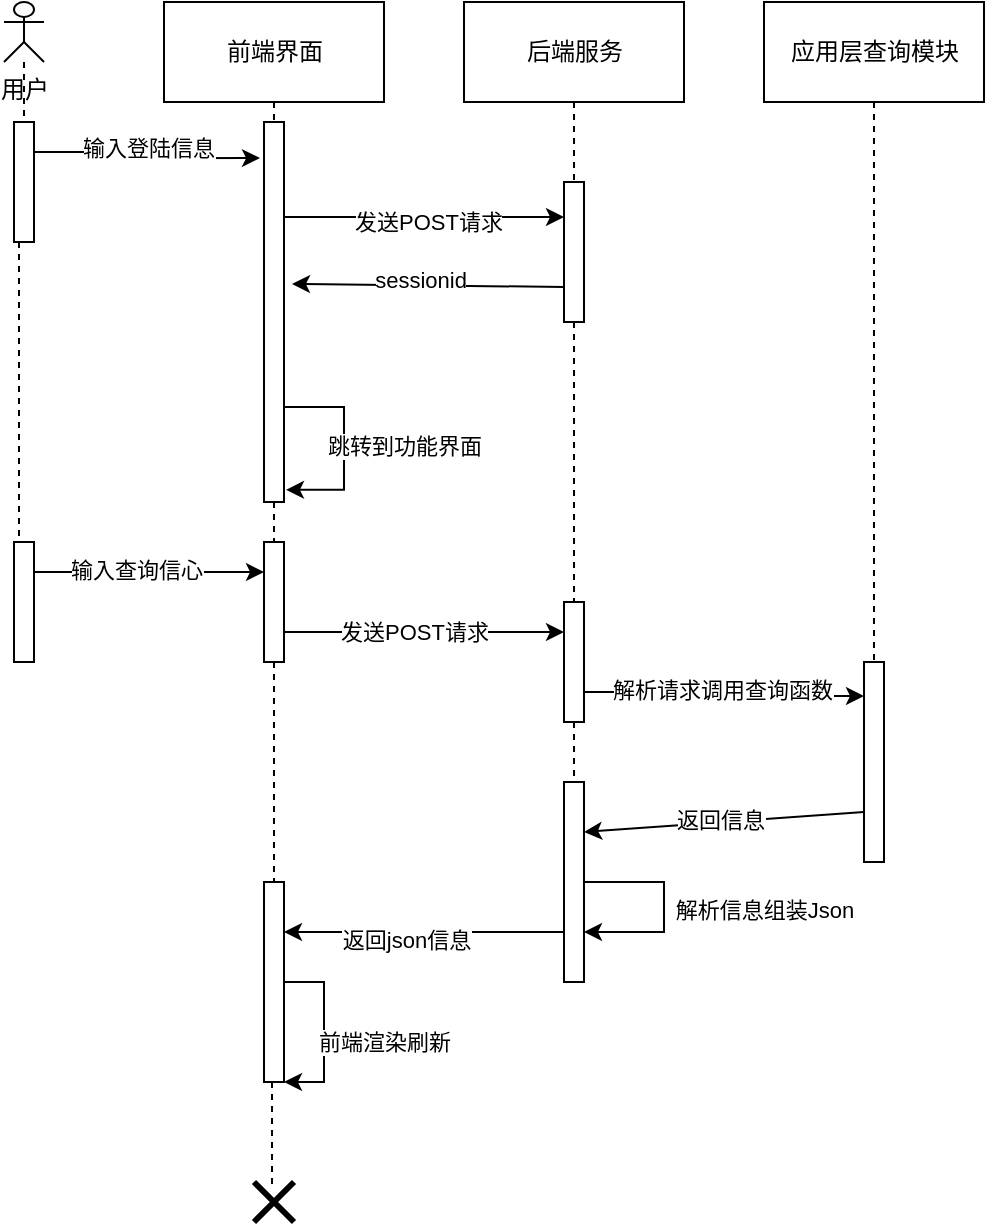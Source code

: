 <mxfile version="17.2.3" type="github">
  <diagram id="SutuU4O2ehbbUhdFzhPI" name="第 1 页">
    <mxGraphModel dx="1264" dy="767" grid="1" gridSize="10" guides="1" tooltips="1" connect="1" arrows="1" fold="1" page="1" pageScale="1" pageWidth="850" pageHeight="1100" math="0" shadow="0">
      <root>
        <mxCell id="0" />
        <mxCell id="1" parent="0" />
        <mxCell id="URj0abbctH1mQ-Ql0Kna-84" style="edgeStyle=none;rounded=0;orthogonalLoop=1;jettySize=auto;html=1;entryX=0.5;entryY=0;entryDx=0;entryDy=0;dashed=1;endArrow=none;endFill=0;" edge="1" parent="1" source="URj0abbctH1mQ-Ql0Kna-1" target="URj0abbctH1mQ-Ql0Kna-30">
          <mxGeometry relative="1" as="geometry" />
        </mxCell>
        <mxCell id="URj0abbctH1mQ-Ql0Kna-1" value="用户" style="shape=umlActor;verticalLabelPosition=bottom;verticalAlign=top;html=1;" vertex="1" parent="1">
          <mxGeometry x="120" y="80" width="20" height="30" as="geometry" />
        </mxCell>
        <mxCell id="URj0abbctH1mQ-Ql0Kna-83" style="edgeStyle=none;rounded=0;orthogonalLoop=1;jettySize=auto;html=1;exitX=0.5;exitY=1;exitDx=0;exitDy=0;entryX=0.5;entryY=0;entryDx=0;entryDy=0;dashed=1;endArrow=none;endFill=0;" edge="1" parent="1" source="URj0abbctH1mQ-Ql0Kna-3" target="URj0abbctH1mQ-Ql0Kna-31">
          <mxGeometry relative="1" as="geometry" />
        </mxCell>
        <mxCell id="URj0abbctH1mQ-Ql0Kna-3" value="前端界面" style="html=1;" vertex="1" parent="1">
          <mxGeometry x="200" y="80" width="110" height="50" as="geometry" />
        </mxCell>
        <mxCell id="URj0abbctH1mQ-Ql0Kna-85" style="edgeStyle=none;rounded=0;orthogonalLoop=1;jettySize=auto;html=1;exitX=0.5;exitY=1;exitDx=0;exitDy=0;entryX=0.5;entryY=0;entryDx=0;entryDy=0;dashed=1;endArrow=none;endFill=0;" edge="1" parent="1" source="URj0abbctH1mQ-Ql0Kna-4" target="URj0abbctH1mQ-Ql0Kna-35">
          <mxGeometry relative="1" as="geometry" />
        </mxCell>
        <mxCell id="URj0abbctH1mQ-Ql0Kna-4" value="后端服务" style="html=1;" vertex="1" parent="1">
          <mxGeometry x="350" y="80" width="110" height="50" as="geometry" />
        </mxCell>
        <mxCell id="URj0abbctH1mQ-Ql0Kna-88" style="edgeStyle=none;rounded=0;orthogonalLoop=1;jettySize=auto;html=1;exitX=0.5;exitY=1;exitDx=0;exitDy=0;entryX=0.5;entryY=0;entryDx=0;entryDy=0;dashed=1;endArrow=none;endFill=0;" edge="1" parent="1" source="URj0abbctH1mQ-Ql0Kna-5" target="URj0abbctH1mQ-Ql0Kna-53">
          <mxGeometry relative="1" as="geometry" />
        </mxCell>
        <mxCell id="URj0abbctH1mQ-Ql0Kna-5" value="应用层查询模块" style="html=1;" vertex="1" parent="1">
          <mxGeometry x="500" y="80" width="110" height="50" as="geometry" />
        </mxCell>
        <mxCell id="URj0abbctH1mQ-Ql0Kna-33" style="edgeStyle=orthogonalEdgeStyle;rounded=0;orthogonalLoop=1;jettySize=auto;html=1;exitX=1;exitY=0.25;exitDx=0;exitDy=0;entryX=-0.2;entryY=0.095;entryDx=0;entryDy=0;entryPerimeter=0;" edge="1" parent="1" source="URj0abbctH1mQ-Ql0Kna-30" target="URj0abbctH1mQ-Ql0Kna-31">
          <mxGeometry relative="1" as="geometry" />
        </mxCell>
        <mxCell id="URj0abbctH1mQ-Ql0Kna-34" value="输入登陆信息" style="edgeLabel;html=1;align=center;verticalAlign=middle;resizable=0;points=[];" vertex="1" connectable="0" parent="URj0abbctH1mQ-Ql0Kna-33">
          <mxGeometry x="-0.026" y="2" relative="1" as="geometry">
            <mxPoint as="offset" />
          </mxGeometry>
        </mxCell>
        <mxCell id="URj0abbctH1mQ-Ql0Kna-79" style="edgeStyle=orthogonalEdgeStyle;rounded=0;orthogonalLoop=1;jettySize=auto;html=1;exitX=0.25;exitY=1;exitDx=0;exitDy=0;entryX=0.25;entryY=0;entryDx=0;entryDy=0;dashed=1;endArrow=none;endFill=0;" edge="1" parent="1" source="URj0abbctH1mQ-Ql0Kna-30" target="URj0abbctH1mQ-Ql0Kna-40">
          <mxGeometry relative="1" as="geometry" />
        </mxCell>
        <mxCell id="URj0abbctH1mQ-Ql0Kna-30" value="" style="rounded=0;whiteSpace=wrap;html=1;" vertex="1" parent="1">
          <mxGeometry x="125" y="140" width="10" height="60" as="geometry" />
        </mxCell>
        <mxCell id="URj0abbctH1mQ-Ql0Kna-36" style="edgeStyle=orthogonalEdgeStyle;rounded=0;orthogonalLoop=1;jettySize=auto;html=1;entryX=0;entryY=0.25;entryDx=0;entryDy=0;exitX=1;exitY=0.25;exitDx=0;exitDy=0;" edge="1" parent="1" source="URj0abbctH1mQ-Ql0Kna-31" target="URj0abbctH1mQ-Ql0Kna-35">
          <mxGeometry relative="1" as="geometry">
            <mxPoint x="270" y="188" as="sourcePoint" />
          </mxGeometry>
        </mxCell>
        <mxCell id="URj0abbctH1mQ-Ql0Kna-37" value="发送POST请求" style="edgeLabel;html=1;align=center;verticalAlign=middle;resizable=0;points=[];" vertex="1" connectable="0" parent="URj0abbctH1mQ-Ql0Kna-36">
          <mxGeometry x="0.029" y="-2" relative="1" as="geometry">
            <mxPoint as="offset" />
          </mxGeometry>
        </mxCell>
        <mxCell id="URj0abbctH1mQ-Ql0Kna-42" style="edgeStyle=orthogonalEdgeStyle;rounded=0;orthogonalLoop=1;jettySize=auto;html=1;exitX=1;exitY=0.75;exitDx=0;exitDy=0;entryX=1.1;entryY=0.968;entryDx=0;entryDy=0;entryPerimeter=0;" edge="1" parent="1" source="URj0abbctH1mQ-Ql0Kna-31" target="URj0abbctH1mQ-Ql0Kna-31">
          <mxGeometry relative="1" as="geometry">
            <mxPoint x="420" y="300" as="targetPoint" />
            <Array as="points">
              <mxPoint x="290" y="283" />
              <mxPoint x="290" y="324" />
            </Array>
          </mxGeometry>
        </mxCell>
        <mxCell id="URj0abbctH1mQ-Ql0Kna-43" value="跳转到功能界面" style="edgeLabel;html=1;align=center;verticalAlign=middle;resizable=0;points=[];" vertex="1" connectable="0" parent="URj0abbctH1mQ-Ql0Kna-42">
          <mxGeometry x="-0.034" y="2" relative="1" as="geometry">
            <mxPoint x="28" y="1" as="offset" />
          </mxGeometry>
        </mxCell>
        <mxCell id="URj0abbctH1mQ-Ql0Kna-80" style="edgeStyle=orthogonalEdgeStyle;rounded=0;orthogonalLoop=1;jettySize=auto;html=1;exitX=0.5;exitY=1;exitDx=0;exitDy=0;entryX=0.5;entryY=0;entryDx=0;entryDy=0;dashed=1;endArrow=none;endFill=0;" edge="1" parent="1" source="URj0abbctH1mQ-Ql0Kna-31" target="URj0abbctH1mQ-Ql0Kna-46">
          <mxGeometry relative="1" as="geometry" />
        </mxCell>
        <mxCell id="URj0abbctH1mQ-Ql0Kna-31" value="" style="rounded=0;whiteSpace=wrap;html=1;" vertex="1" parent="1">
          <mxGeometry x="250" y="140" width="10" height="190" as="geometry" />
        </mxCell>
        <mxCell id="URj0abbctH1mQ-Ql0Kna-38" style="rounded=0;orthogonalLoop=1;jettySize=auto;html=1;exitX=0;exitY=0.75;exitDx=0;exitDy=0;entryX=1.4;entryY=0.426;entryDx=0;entryDy=0;entryPerimeter=0;" edge="1" parent="1" source="URj0abbctH1mQ-Ql0Kna-35" target="URj0abbctH1mQ-Ql0Kna-31">
          <mxGeometry relative="1" as="geometry" />
        </mxCell>
        <mxCell id="URj0abbctH1mQ-Ql0Kna-39" value="sessionid" style="edgeLabel;html=1;align=center;verticalAlign=middle;resizable=0;points=[];" vertex="1" connectable="0" parent="URj0abbctH1mQ-Ql0Kna-38">
          <mxGeometry x="0.056" y="-3" relative="1" as="geometry">
            <mxPoint as="offset" />
          </mxGeometry>
        </mxCell>
        <mxCell id="URj0abbctH1mQ-Ql0Kna-86" style="edgeStyle=none;rounded=0;orthogonalLoop=1;jettySize=auto;html=1;exitX=0.5;exitY=1;exitDx=0;exitDy=0;entryX=0.5;entryY=0;entryDx=0;entryDy=0;dashed=1;endArrow=none;endFill=0;" edge="1" parent="1" source="URj0abbctH1mQ-Ql0Kna-35" target="URj0abbctH1mQ-Ql0Kna-49">
          <mxGeometry relative="1" as="geometry" />
        </mxCell>
        <mxCell id="URj0abbctH1mQ-Ql0Kna-35" value="" style="rounded=0;whiteSpace=wrap;html=1;" vertex="1" parent="1">
          <mxGeometry x="400" y="170" width="10" height="70" as="geometry" />
        </mxCell>
        <mxCell id="URj0abbctH1mQ-Ql0Kna-47" style="edgeStyle=orthogonalEdgeStyle;rounded=0;orthogonalLoop=1;jettySize=auto;html=1;exitX=1;exitY=0.25;exitDx=0;exitDy=0;entryX=0;entryY=0.25;entryDx=0;entryDy=0;" edge="1" parent="1" source="URj0abbctH1mQ-Ql0Kna-40" target="URj0abbctH1mQ-Ql0Kna-46">
          <mxGeometry relative="1" as="geometry" />
        </mxCell>
        <mxCell id="URj0abbctH1mQ-Ql0Kna-48" value="输入查询信心" style="edgeLabel;html=1;align=center;verticalAlign=middle;resizable=0;points=[];" vertex="1" connectable="0" parent="URj0abbctH1mQ-Ql0Kna-47">
          <mxGeometry x="-0.113" y="1" relative="1" as="geometry">
            <mxPoint as="offset" />
          </mxGeometry>
        </mxCell>
        <mxCell id="URj0abbctH1mQ-Ql0Kna-40" value="" style="rounded=0;whiteSpace=wrap;html=1;" vertex="1" parent="1">
          <mxGeometry x="125" y="350" width="10" height="60" as="geometry" />
        </mxCell>
        <mxCell id="URj0abbctH1mQ-Ql0Kna-50" style="edgeStyle=orthogonalEdgeStyle;rounded=0;orthogonalLoop=1;jettySize=auto;html=1;exitX=1;exitY=0.75;exitDx=0;exitDy=0;entryX=0;entryY=0.25;entryDx=0;entryDy=0;" edge="1" parent="1" source="URj0abbctH1mQ-Ql0Kna-46" target="URj0abbctH1mQ-Ql0Kna-49">
          <mxGeometry relative="1" as="geometry" />
        </mxCell>
        <mxCell id="URj0abbctH1mQ-Ql0Kna-52" value="发送POST请求" style="edgeLabel;html=1;align=center;verticalAlign=middle;resizable=0;points=[];" vertex="1" connectable="0" parent="URj0abbctH1mQ-Ql0Kna-50">
          <mxGeometry x="-0.071" relative="1" as="geometry">
            <mxPoint as="offset" />
          </mxGeometry>
        </mxCell>
        <mxCell id="URj0abbctH1mQ-Ql0Kna-81" style="rounded=0;orthogonalLoop=1;jettySize=auto;html=1;exitX=0.5;exitY=1;exitDx=0;exitDy=0;entryX=0.5;entryY=0;entryDx=0;entryDy=0;dashed=1;endArrow=none;endFill=0;" edge="1" parent="1" source="URj0abbctH1mQ-Ql0Kna-46" target="URj0abbctH1mQ-Ql0Kna-62">
          <mxGeometry relative="1" as="geometry" />
        </mxCell>
        <mxCell id="URj0abbctH1mQ-Ql0Kna-46" value="" style="rounded=0;whiteSpace=wrap;html=1;" vertex="1" parent="1">
          <mxGeometry x="250" y="350" width="10" height="60" as="geometry" />
        </mxCell>
        <mxCell id="URj0abbctH1mQ-Ql0Kna-54" style="edgeStyle=orthogonalEdgeStyle;rounded=0;orthogonalLoop=1;jettySize=auto;html=1;exitX=1;exitY=0.75;exitDx=0;exitDy=0;entryX=0;entryY=0.17;entryDx=0;entryDy=0;entryPerimeter=0;" edge="1" parent="1" source="URj0abbctH1mQ-Ql0Kna-49" target="URj0abbctH1mQ-Ql0Kna-53">
          <mxGeometry relative="1" as="geometry" />
        </mxCell>
        <mxCell id="URj0abbctH1mQ-Ql0Kna-55" value="解析请求调用查询函数" style="edgeLabel;html=1;align=center;verticalAlign=middle;resizable=0;points=[];" vertex="1" connectable="0" parent="URj0abbctH1mQ-Ql0Kna-54">
          <mxGeometry x="-0.029" y="1" relative="1" as="geometry">
            <mxPoint as="offset" />
          </mxGeometry>
        </mxCell>
        <mxCell id="URj0abbctH1mQ-Ql0Kna-87" style="edgeStyle=none;rounded=0;orthogonalLoop=1;jettySize=auto;html=1;exitX=0.5;exitY=1;exitDx=0;exitDy=0;entryX=0.5;entryY=0;entryDx=0;entryDy=0;dashed=1;endArrow=none;endFill=0;" edge="1" parent="1" source="URj0abbctH1mQ-Ql0Kna-49" target="URj0abbctH1mQ-Ql0Kna-57">
          <mxGeometry relative="1" as="geometry" />
        </mxCell>
        <mxCell id="URj0abbctH1mQ-Ql0Kna-49" value="" style="rounded=0;whiteSpace=wrap;html=1;" vertex="1" parent="1">
          <mxGeometry x="400" y="380" width="10" height="60" as="geometry" />
        </mxCell>
        <mxCell id="URj0abbctH1mQ-Ql0Kna-58" style="rounded=0;orthogonalLoop=1;jettySize=auto;html=1;exitX=0;exitY=0.75;exitDx=0;exitDy=0;entryX=1;entryY=0.25;entryDx=0;entryDy=0;" edge="1" parent="1" source="URj0abbctH1mQ-Ql0Kna-53" target="URj0abbctH1mQ-Ql0Kna-57">
          <mxGeometry relative="1" as="geometry" />
        </mxCell>
        <mxCell id="URj0abbctH1mQ-Ql0Kna-61" value="返回信息" style="edgeLabel;html=1;align=center;verticalAlign=middle;resizable=0;points=[];" vertex="1" connectable="0" parent="URj0abbctH1mQ-Ql0Kna-58">
          <mxGeometry x="0.029" y="-1" relative="1" as="geometry">
            <mxPoint as="offset" />
          </mxGeometry>
        </mxCell>
        <mxCell id="URj0abbctH1mQ-Ql0Kna-53" value="" style="rounded=0;whiteSpace=wrap;html=1;" vertex="1" parent="1">
          <mxGeometry x="550" y="410" width="10" height="100" as="geometry" />
        </mxCell>
        <mxCell id="URj0abbctH1mQ-Ql0Kna-63" style="edgeStyle=orthogonalEdgeStyle;rounded=0;orthogonalLoop=1;jettySize=auto;html=1;exitX=0;exitY=0.75;exitDx=0;exitDy=0;entryX=1;entryY=0.25;entryDx=0;entryDy=0;" edge="1" parent="1" source="URj0abbctH1mQ-Ql0Kna-57" target="URj0abbctH1mQ-Ql0Kna-62">
          <mxGeometry relative="1" as="geometry" />
        </mxCell>
        <mxCell id="URj0abbctH1mQ-Ql0Kna-73" value="返回json信息" style="edgeLabel;html=1;align=center;verticalAlign=middle;resizable=0;points=[];" vertex="1" connectable="0" parent="URj0abbctH1mQ-Ql0Kna-63">
          <mxGeometry x="0.131" y="4" relative="1" as="geometry">
            <mxPoint as="offset" />
          </mxGeometry>
        </mxCell>
        <mxCell id="URj0abbctH1mQ-Ql0Kna-57" value="" style="rounded=0;whiteSpace=wrap;html=1;" vertex="1" parent="1">
          <mxGeometry x="400" y="470" width="10" height="100" as="geometry" />
        </mxCell>
        <mxCell id="URj0abbctH1mQ-Ql0Kna-65" style="edgeStyle=orthogonalEdgeStyle;rounded=0;orthogonalLoop=1;jettySize=auto;html=1;exitX=1;exitY=0.5;exitDx=0;exitDy=0;entryX=1;entryY=0.75;entryDx=0;entryDy=0;" edge="1" parent="1" source="URj0abbctH1mQ-Ql0Kna-57" target="URj0abbctH1mQ-Ql0Kna-57">
          <mxGeometry relative="1" as="geometry">
            <mxPoint x="760" y="640" as="targetPoint" />
            <Array as="points">
              <mxPoint x="450" y="520" />
              <mxPoint x="450" y="545" />
            </Array>
          </mxGeometry>
        </mxCell>
        <mxCell id="URj0abbctH1mQ-Ql0Kna-66" value="解析信息组装Json" style="edgeLabel;html=1;align=center;verticalAlign=middle;resizable=0;points=[];" vertex="1" connectable="0" parent="URj0abbctH1mQ-Ql0Kna-65">
          <mxGeometry x="0.075" y="1" relative="1" as="geometry">
            <mxPoint x="49" y="-3" as="offset" />
          </mxGeometry>
        </mxCell>
        <mxCell id="URj0abbctH1mQ-Ql0Kna-82" style="edgeStyle=none;rounded=0;orthogonalLoop=1;jettySize=auto;html=1;entryX=0.45;entryY=0.2;entryDx=0;entryDy=0;entryPerimeter=0;dashed=1;endArrow=none;endFill=0;" edge="1" parent="1" target="URj0abbctH1mQ-Ql0Kna-78">
          <mxGeometry relative="1" as="geometry">
            <mxPoint x="254" y="620" as="sourcePoint" />
          </mxGeometry>
        </mxCell>
        <mxCell id="URj0abbctH1mQ-Ql0Kna-62" value="" style="rounded=0;whiteSpace=wrap;html=1;" vertex="1" parent="1">
          <mxGeometry x="250" y="520" width="10" height="100" as="geometry" />
        </mxCell>
        <mxCell id="URj0abbctH1mQ-Ql0Kna-76" style="edgeStyle=orthogonalEdgeStyle;rounded=0;orthogonalLoop=1;jettySize=auto;html=1;exitX=1;exitY=0.5;exitDx=0;exitDy=0;entryX=1;entryY=1;entryDx=0;entryDy=0;" edge="1" parent="1" source="URj0abbctH1mQ-Ql0Kna-62" target="URj0abbctH1mQ-Ql0Kna-62">
          <mxGeometry relative="1" as="geometry">
            <Array as="points">
              <mxPoint x="280" y="570" />
              <mxPoint x="280" y="620" />
            </Array>
          </mxGeometry>
        </mxCell>
        <mxCell id="URj0abbctH1mQ-Ql0Kna-77" value="前端渲染刷新" style="edgeLabel;html=1;align=center;verticalAlign=middle;resizable=0;points=[];" vertex="1" connectable="0" parent="URj0abbctH1mQ-Ql0Kna-76">
          <mxGeometry x="-0.133" relative="1" as="geometry">
            <mxPoint x="30" y="11" as="offset" />
          </mxGeometry>
        </mxCell>
        <mxCell id="URj0abbctH1mQ-Ql0Kna-78" value="" style="shape=umlDestroy;whiteSpace=wrap;html=1;strokeWidth=3;" vertex="1" parent="1">
          <mxGeometry x="245" y="670" width="20" height="20" as="geometry" />
        </mxCell>
      </root>
    </mxGraphModel>
  </diagram>
</mxfile>
